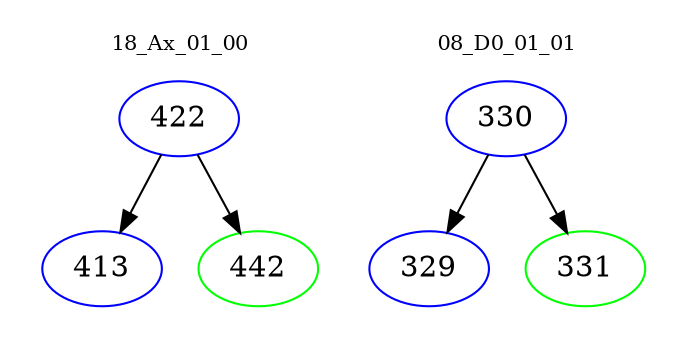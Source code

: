 digraph{
subgraph cluster_0 {
color = white
label = "18_Ax_01_00";
fontsize=10;
T0_422 [label="422", color="blue"]
T0_422 -> T0_413 [color="black"]
T0_413 [label="413", color="blue"]
T0_422 -> T0_442 [color="black"]
T0_442 [label="442", color="green"]
}
subgraph cluster_1 {
color = white
label = "08_D0_01_01";
fontsize=10;
T1_330 [label="330", color="blue"]
T1_330 -> T1_329 [color="black"]
T1_329 [label="329", color="blue"]
T1_330 -> T1_331 [color="black"]
T1_331 [label="331", color="green"]
}
}

